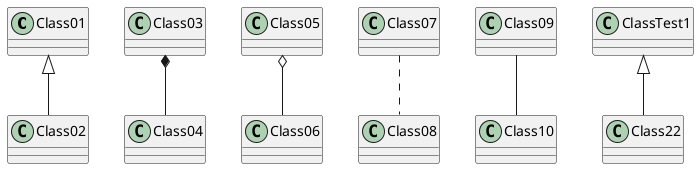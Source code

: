 @startuml
Class01 <|-- Class02
Class03 *-- Class04
Class05 o-- Class06
Class07 .. Class08
Class09 -- Class10


ClassTest1 <|-- Class22
@enduml